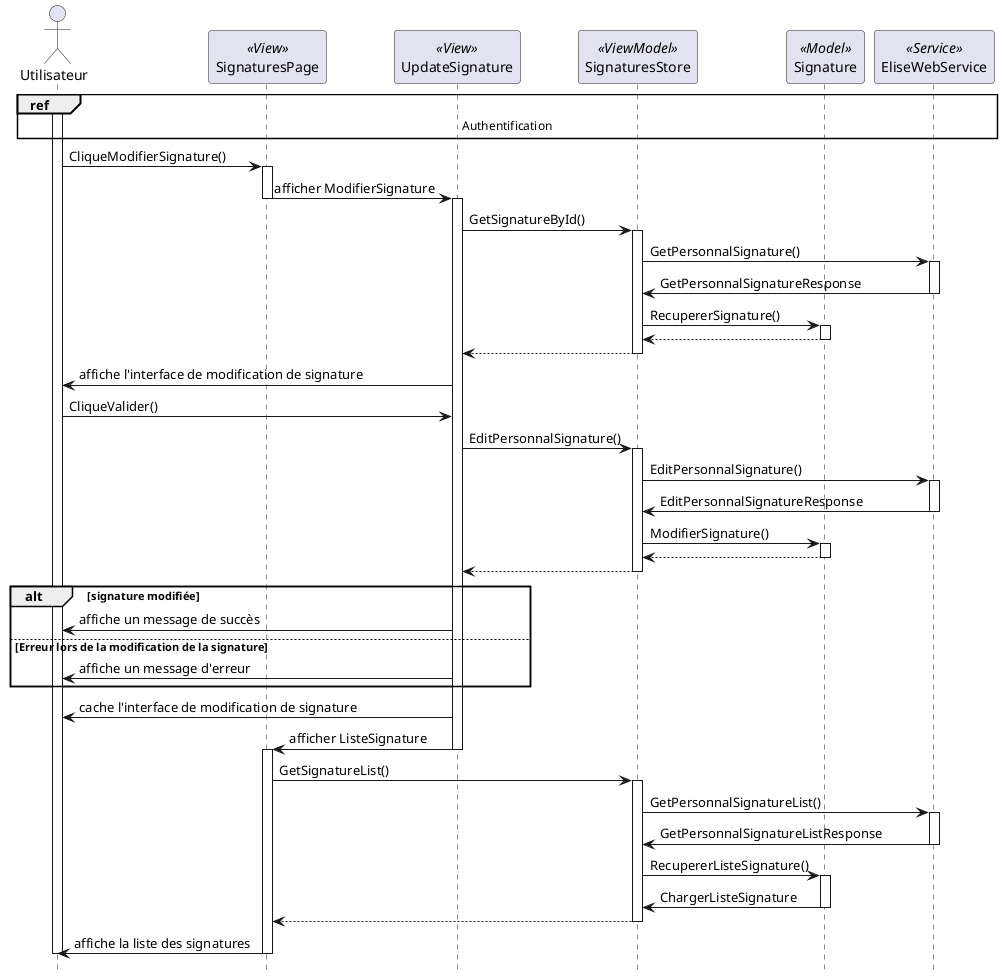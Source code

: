 @startuml sequence_update_signature

hide footbox


actor "Utilisateur" as user
participant "SignaturesPage" as liste << View >>
participant "UpdateSignature" as update << View >>
participant "SignaturesStore" as vm << ViewModel >>
participant "Signature" as model << Model >>
participant "EliseWebService" as ws << Service >>



ref over user, liste,update,vm,model,ws : Authentification
activate user
user -> liste : CliqueModifierSignature()
activate liste
liste -> update : afficher ModifierSignature
deactivate liste
activate update
update -> vm : GetSignatureById()
activate vm
vm -> ws : GetPersonnalSignature()
activate ws
ws -> vm : GetPersonnalSignatureResponse
deactivate ws
vm -> model : RecupererSignature()
activate model
model --> vm 
deactivate model
vm --> update
deactivate vm
update -> user : affiche l'interface de modification de signature
user -> update : CliqueValider()
update -> vm : EditPersonnalSignature()
activate vm
vm -> ws : EditPersonnalSignature()
activate ws
ws -> vm : EditPersonnalSignatureResponse
deactivate ws
vm -> model : ModifierSignature()
activate model
model --> vm
deactivate model
vm --> update
deactivate vm
alt signature modifiée

update -> user : affiche un message de succès
else Erreur lors de la modification de la signature
update -> user : affiche un message d'erreur
end


update -> user : cache l'interface de modification de signature
update -> liste : afficher ListeSignature
deactivate update
activate liste
liste -> vm : GetSignatureList()
activate vm
vm -> ws : GetPersonnalSignatureList()
activate ws
ws -> vm : GetPersonnalSignatureListResponse
deactivate ws
vm -> model : RecupererListeSignature()
activate model
model -> vm : ChargerListeSignature
deactivate model
vm --> liste 
deactivate vm
liste -> user : affiche la liste des signatures
deactivate liste
deactivate user